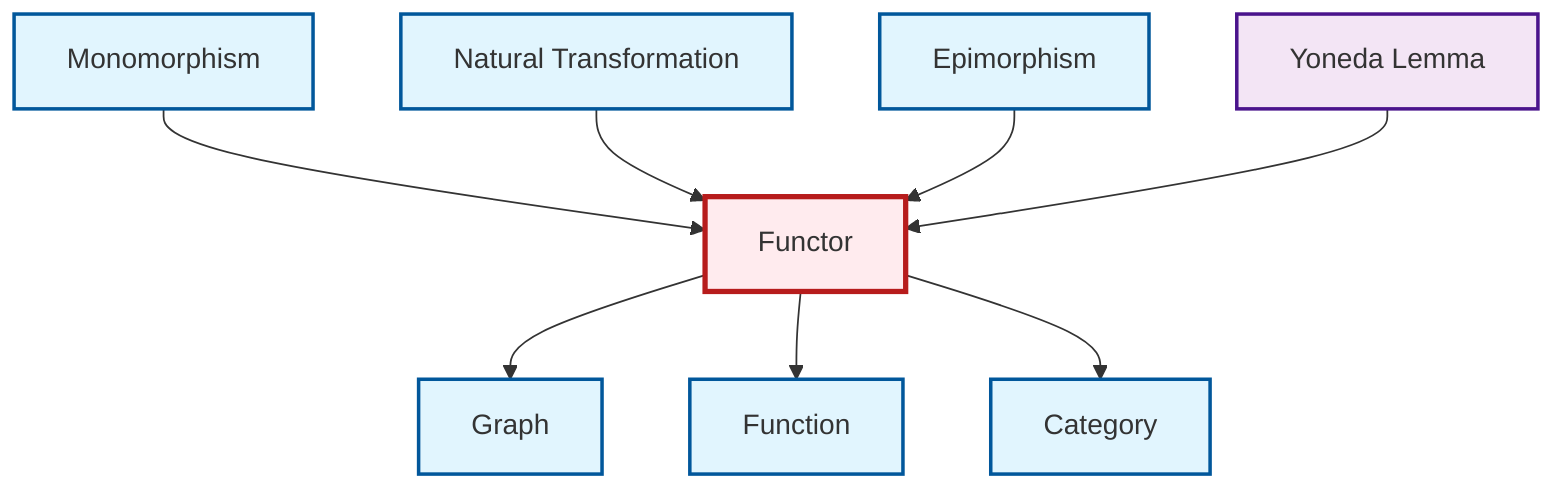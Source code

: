 graph TD
    classDef definition fill:#e1f5fe,stroke:#01579b,stroke-width:2px
    classDef theorem fill:#f3e5f5,stroke:#4a148c,stroke-width:2px
    classDef axiom fill:#fff3e0,stroke:#e65100,stroke-width:2px
    classDef example fill:#e8f5e9,stroke:#1b5e20,stroke-width:2px
    classDef current fill:#ffebee,stroke:#b71c1c,stroke-width:3px
    def-graph["Graph"]:::definition
    def-functor["Functor"]:::definition
    thm-yoneda["Yoneda Lemma"]:::theorem
    def-monomorphism["Monomorphism"]:::definition
    def-category["Category"]:::definition
    def-function["Function"]:::definition
    def-epimorphism["Epimorphism"]:::definition
    def-natural-transformation["Natural Transformation"]:::definition
    def-functor --> def-graph
    def-monomorphism --> def-functor
    def-natural-transformation --> def-functor
    def-functor --> def-function
    def-epimorphism --> def-functor
    thm-yoneda --> def-functor
    def-functor --> def-category
    class def-functor current